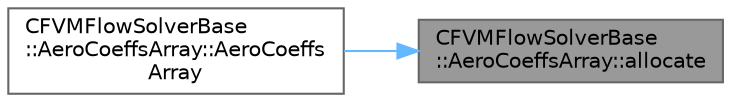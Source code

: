 digraph "CFVMFlowSolverBase::AeroCoeffsArray::allocate"
{
 // LATEX_PDF_SIZE
  bgcolor="transparent";
  edge [fontname=Helvetica,fontsize=10,labelfontname=Helvetica,labelfontsize=10];
  node [fontname=Helvetica,fontsize=10,shape=box,height=0.2,width=0.4];
  rankdir="RL";
  Node1 [id="Node000001",label="CFVMFlowSolverBase\l::AeroCoeffsArray::allocate",height=0.2,width=0.4,color="gray40", fillcolor="grey60", style="filled", fontcolor="black",tooltip="Allocates arrays."];
  Node1 -> Node2 [id="edge1_Node000001_Node000002",dir="back",color="steelblue1",style="solid",tooltip=" "];
  Node2 [id="Node000002",label="CFVMFlowSolverBase\l::AeroCoeffsArray::AeroCoeffs\lArray",height=0.2,width=0.4,color="grey40", fillcolor="white", style="filled",URL="$structCFVMFlowSolverBase_1_1AeroCoeffsArray.html#a126d1137e16843438029deb570811b6f",tooltip=" "];
}
